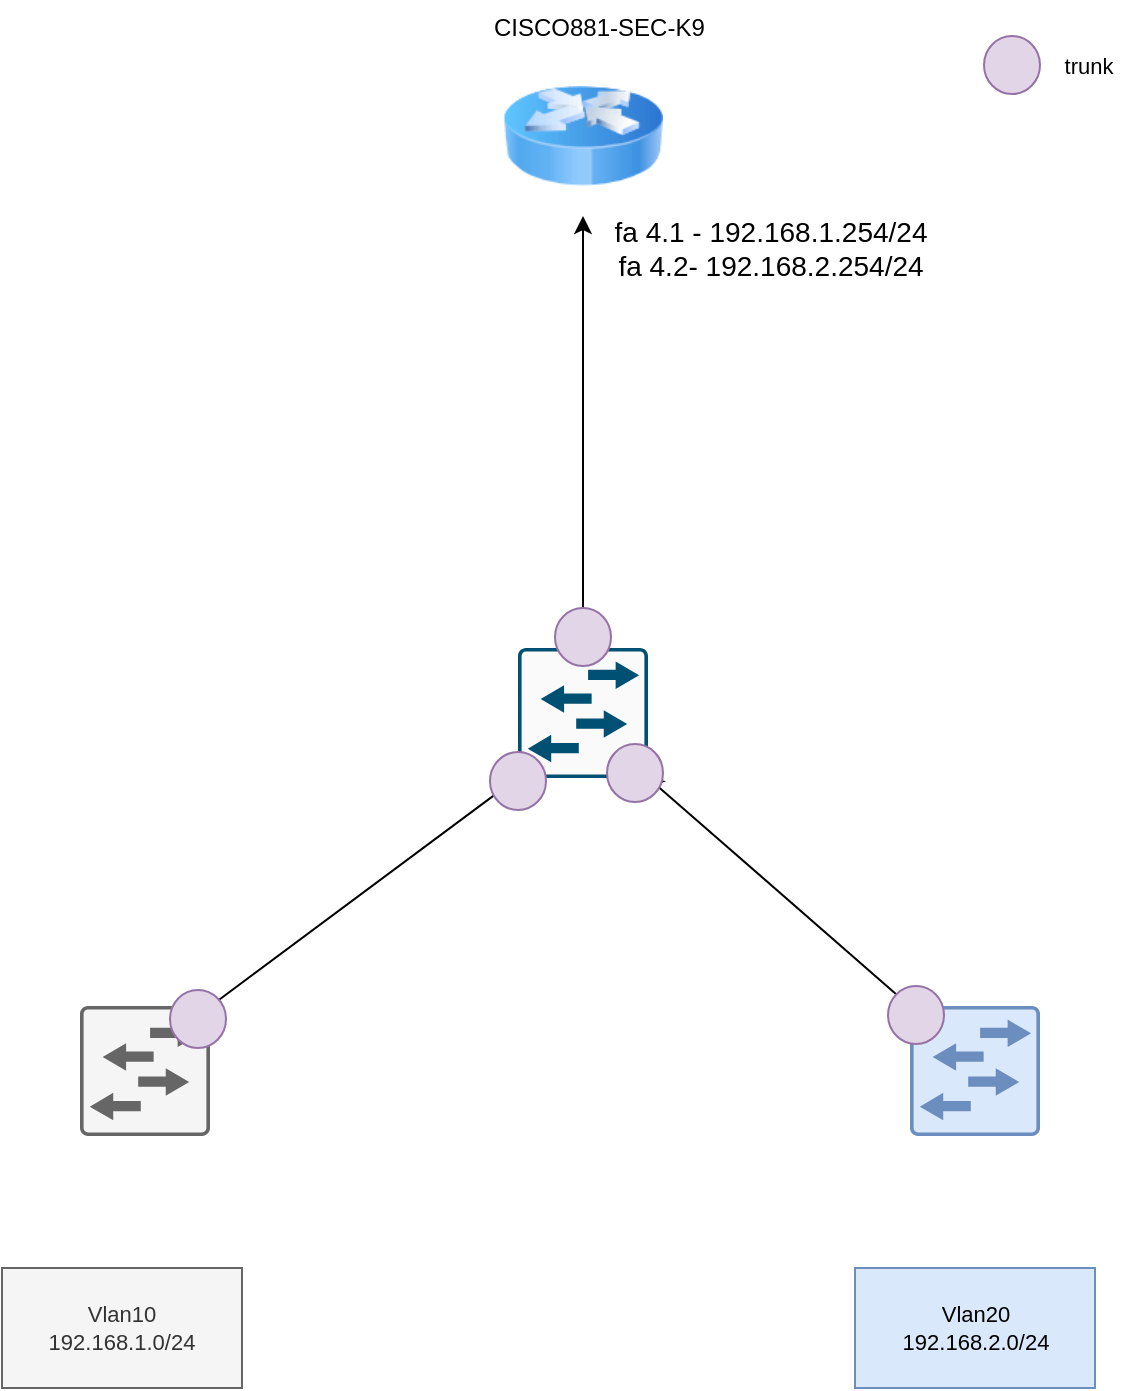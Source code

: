<mxfile version="21.6.8" type="github">
  <diagram name="ページ1" id="Jn8TBwAElaw94Q5TDB7D">
    <mxGraphModel dx="1914" dy="991" grid="0" gridSize="10" guides="1" tooltips="1" connect="1" arrows="1" fold="1" page="1" pageScale="1" pageWidth="827" pageHeight="1169" math="0" shadow="0">
      <root>
        <mxCell id="0" />
        <mxCell id="1" parent="0" />
        <mxCell id="oNmqE67GRk4HWS7hQrhi-12" style="edgeStyle=orthogonalEdgeStyle;rounded=0;orthogonalLoop=1;jettySize=auto;html=1;exitX=0.5;exitY=0;exitDx=0;exitDy=0;exitPerimeter=0;" edge="1" parent="1" source="oNmqE67GRk4HWS7hQrhi-1" target="oNmqE67GRk4HWS7hQrhi-4">
          <mxGeometry relative="1" as="geometry" />
        </mxCell>
        <mxCell id="oNmqE67GRk4HWS7hQrhi-1" value="" style="sketch=0;points=[[0.015,0.015,0],[0.985,0.015,0],[0.985,0.985,0],[0.015,0.985,0],[0.25,0,0],[0.5,0,0],[0.75,0,0],[1,0.25,0],[1,0.5,0],[1,0.75,0],[0.75,1,0],[0.5,1,0],[0.25,1,0],[0,0.75,0],[0,0.5,0],[0,0.25,0]];verticalLabelPosition=bottom;html=1;verticalAlign=top;aspect=fixed;align=center;pointerEvents=1;shape=mxgraph.cisco19.rect;prIcon=l2_switch;fillColor=#FAFAFA;strokeColor=#005073;" vertex="1" parent="1">
          <mxGeometry x="414" y="410" width="65" height="65" as="geometry" />
        </mxCell>
        <mxCell id="oNmqE67GRk4HWS7hQrhi-4" value="" style="image;html=1;image=img/lib/clip_art/networking/Router_Icon_128x128.png" vertex="1" parent="1">
          <mxGeometry x="406.5" y="114" width="80" height="80" as="geometry" />
        </mxCell>
        <mxCell id="oNmqE67GRk4HWS7hQrhi-7" value="&lt;span style=&quot;color: rgb(0, 0, 0); font-family: Helvetica; font-size: 12px; font-style: normal; font-variant-ligatures: normal; font-variant-caps: normal; font-weight: 400; letter-spacing: normal; orphans: 2; text-align: center; text-indent: 0px; text-transform: none; widows: 2; word-spacing: 0px; -webkit-text-stroke-width: 0px; background-color: rgb(255, 255, 255); text-decoration-thickness: initial; text-decoration-style: initial; text-decoration-color: initial; float: none; display: inline !important;&quot;&gt;CISCO881-SEC-K9&lt;/span&gt;" style="text;whiteSpace=wrap;html=1;" vertex="1" parent="1">
          <mxGeometry x="400" y="86" width="117" height="36" as="geometry" />
        </mxCell>
        <mxCell id="oNmqE67GRk4HWS7hQrhi-15" style="rounded=0;orthogonalLoop=1;jettySize=auto;html=1;exitX=0.985;exitY=0.015;exitDx=0;exitDy=0;exitPerimeter=0;entryX=0.015;entryY=0.985;entryDx=0;entryDy=0;entryPerimeter=0;" edge="1" parent="1" source="oNmqE67GRk4HWS7hQrhi-13" target="oNmqE67GRk4HWS7hQrhi-1">
          <mxGeometry relative="1" as="geometry" />
        </mxCell>
        <mxCell id="oNmqE67GRk4HWS7hQrhi-13" value="" style="sketch=0;points=[[0.015,0.015,0],[0.985,0.015,0],[0.985,0.985,0],[0.015,0.985,0],[0.25,0,0],[0.5,0,0],[0.75,0,0],[1,0.25,0],[1,0.5,0],[1,0.75,0],[0.75,1,0],[0.5,1,0],[0.25,1,0],[0,0.75,0],[0,0.5,0],[0,0.25,0]];verticalLabelPosition=bottom;html=1;verticalAlign=top;aspect=fixed;align=center;pointerEvents=1;shape=mxgraph.cisco19.rect;prIcon=l2_switch;fillColor=#f5f5f5;strokeColor=#666666;fontColor=#333333;" vertex="1" parent="1">
          <mxGeometry x="195" y="589" width="65" height="65" as="geometry" />
        </mxCell>
        <mxCell id="oNmqE67GRk4HWS7hQrhi-16" style="edgeStyle=none;shape=connector;rounded=0;orthogonalLoop=1;jettySize=auto;html=1;exitX=0.015;exitY=0.015;exitDx=0;exitDy=0;exitPerimeter=0;entryX=0.985;entryY=0.985;entryDx=0;entryDy=0;entryPerimeter=0;labelBackgroundColor=default;strokeColor=default;fontFamily=Helvetica;fontSize=11;fontColor=default;endArrow=classic;" edge="1" parent="1" source="oNmqE67GRk4HWS7hQrhi-14" target="oNmqE67GRk4HWS7hQrhi-1">
          <mxGeometry relative="1" as="geometry" />
        </mxCell>
        <mxCell id="oNmqE67GRk4HWS7hQrhi-14" value="" style="sketch=0;points=[[0.015,0.015,0],[0.985,0.015,0],[0.985,0.985,0],[0.015,0.985,0],[0.25,0,0],[0.5,0,0],[0.75,0,0],[1,0.25,0],[1,0.5,0],[1,0.75,0],[0.75,1,0],[0.5,1,0],[0.25,1,0],[0,0.75,0],[0,0.5,0],[0,0.25,0]];verticalLabelPosition=bottom;html=1;verticalAlign=top;aspect=fixed;align=center;pointerEvents=1;shape=mxgraph.cisco19.rect;prIcon=l2_switch;fillColor=#dae8fc;strokeColor=#6c8ebf;" vertex="1" parent="1">
          <mxGeometry x="610" y="589" width="65" height="65" as="geometry" />
        </mxCell>
        <mxCell id="oNmqE67GRk4HWS7hQrhi-17" value="" style="ellipse;whiteSpace=wrap;html=1;fontFamily=Helvetica;fontSize=11;fillColor=#e1d5e7;strokeColor=#9673a6;" vertex="1" parent="1">
          <mxGeometry x="647" y="104" width="28" height="29" as="geometry" />
        </mxCell>
        <mxCell id="oNmqE67GRk4HWS7hQrhi-18" value="trunk" style="text;html=1;align=center;verticalAlign=middle;resizable=0;points=[];autosize=1;strokeColor=none;fillColor=none;fontSize=11;fontFamily=Helvetica;fontColor=default;" vertex="1" parent="1">
          <mxGeometry x="678" y="106" width="42" height="25" as="geometry" />
        </mxCell>
        <mxCell id="oNmqE67GRk4HWS7hQrhi-19" value="" style="ellipse;whiteSpace=wrap;html=1;fontFamily=Helvetica;fontSize=11;fillColor=#e1d5e7;strokeColor=#9673a6;" vertex="1" parent="1">
          <mxGeometry x="432.5" y="390" width="28" height="29" as="geometry" />
        </mxCell>
        <mxCell id="oNmqE67GRk4HWS7hQrhi-20" value="" style="ellipse;whiteSpace=wrap;html=1;fontFamily=Helvetica;fontSize=11;fillColor=#e1d5e7;strokeColor=#9673a6;" vertex="1" parent="1">
          <mxGeometry x="458.5" y="458" width="28" height="29" as="geometry" />
        </mxCell>
        <mxCell id="oNmqE67GRk4HWS7hQrhi-21" value="" style="ellipse;whiteSpace=wrap;html=1;fontFamily=Helvetica;fontSize=11;fillColor=#e1d5e7;strokeColor=#9673a6;" vertex="1" parent="1">
          <mxGeometry x="400" y="462" width="28" height="29" as="geometry" />
        </mxCell>
        <mxCell id="oNmqE67GRk4HWS7hQrhi-22" value="" style="ellipse;whiteSpace=wrap;html=1;fontFamily=Helvetica;fontSize=11;fillColor=#e1d5e7;strokeColor=#9673a6;" vertex="1" parent="1">
          <mxGeometry x="240" y="581" width="28" height="29" as="geometry" />
        </mxCell>
        <mxCell id="oNmqE67GRk4HWS7hQrhi-23" value="" style="ellipse;whiteSpace=wrap;html=1;fontFamily=Helvetica;fontSize=11;fillColor=#e1d5e7;strokeColor=#9673a6;" vertex="1" parent="1">
          <mxGeometry x="599" y="579" width="28" height="29" as="geometry" />
        </mxCell>
        <mxCell id="oNmqE67GRk4HWS7hQrhi-24" value="fa 4.1 - 192.168.1.254/24&lt;br style=&quot;font-size: 14px;&quot;&gt;fa 4.2- 192.168.2.254/24" style="text;html=1;align=center;verticalAlign=middle;resizable=0;points=[];autosize=1;strokeColor=none;fillColor=none;fontSize=14;fontFamily=Helvetica;fontColor=default;" vertex="1" parent="1">
          <mxGeometry x="453" y="187" width="174" height="46" as="geometry" />
        </mxCell>
        <mxCell id="oNmqE67GRk4HWS7hQrhi-26" value="Vlan10&lt;br&gt;192.168.1.0/24" style="whiteSpace=wrap;html=1;fontFamily=Helvetica;fontSize=11;fontColor=#333333;fillColor=#f5f5f5;strokeColor=#666666;" vertex="1" parent="1">
          <mxGeometry x="156" y="720" width="120" height="60" as="geometry" />
        </mxCell>
        <mxCell id="oNmqE67GRk4HWS7hQrhi-27" value="Vlan20&lt;br&gt;192.168.2.0/24" style="whiteSpace=wrap;html=1;fontFamily=Helvetica;fontSize=11;fillColor=#dae8fc;strokeColor=#6c8ebf;" vertex="1" parent="1">
          <mxGeometry x="582.5" y="720" width="120" height="60" as="geometry" />
        </mxCell>
      </root>
    </mxGraphModel>
  </diagram>
</mxfile>
